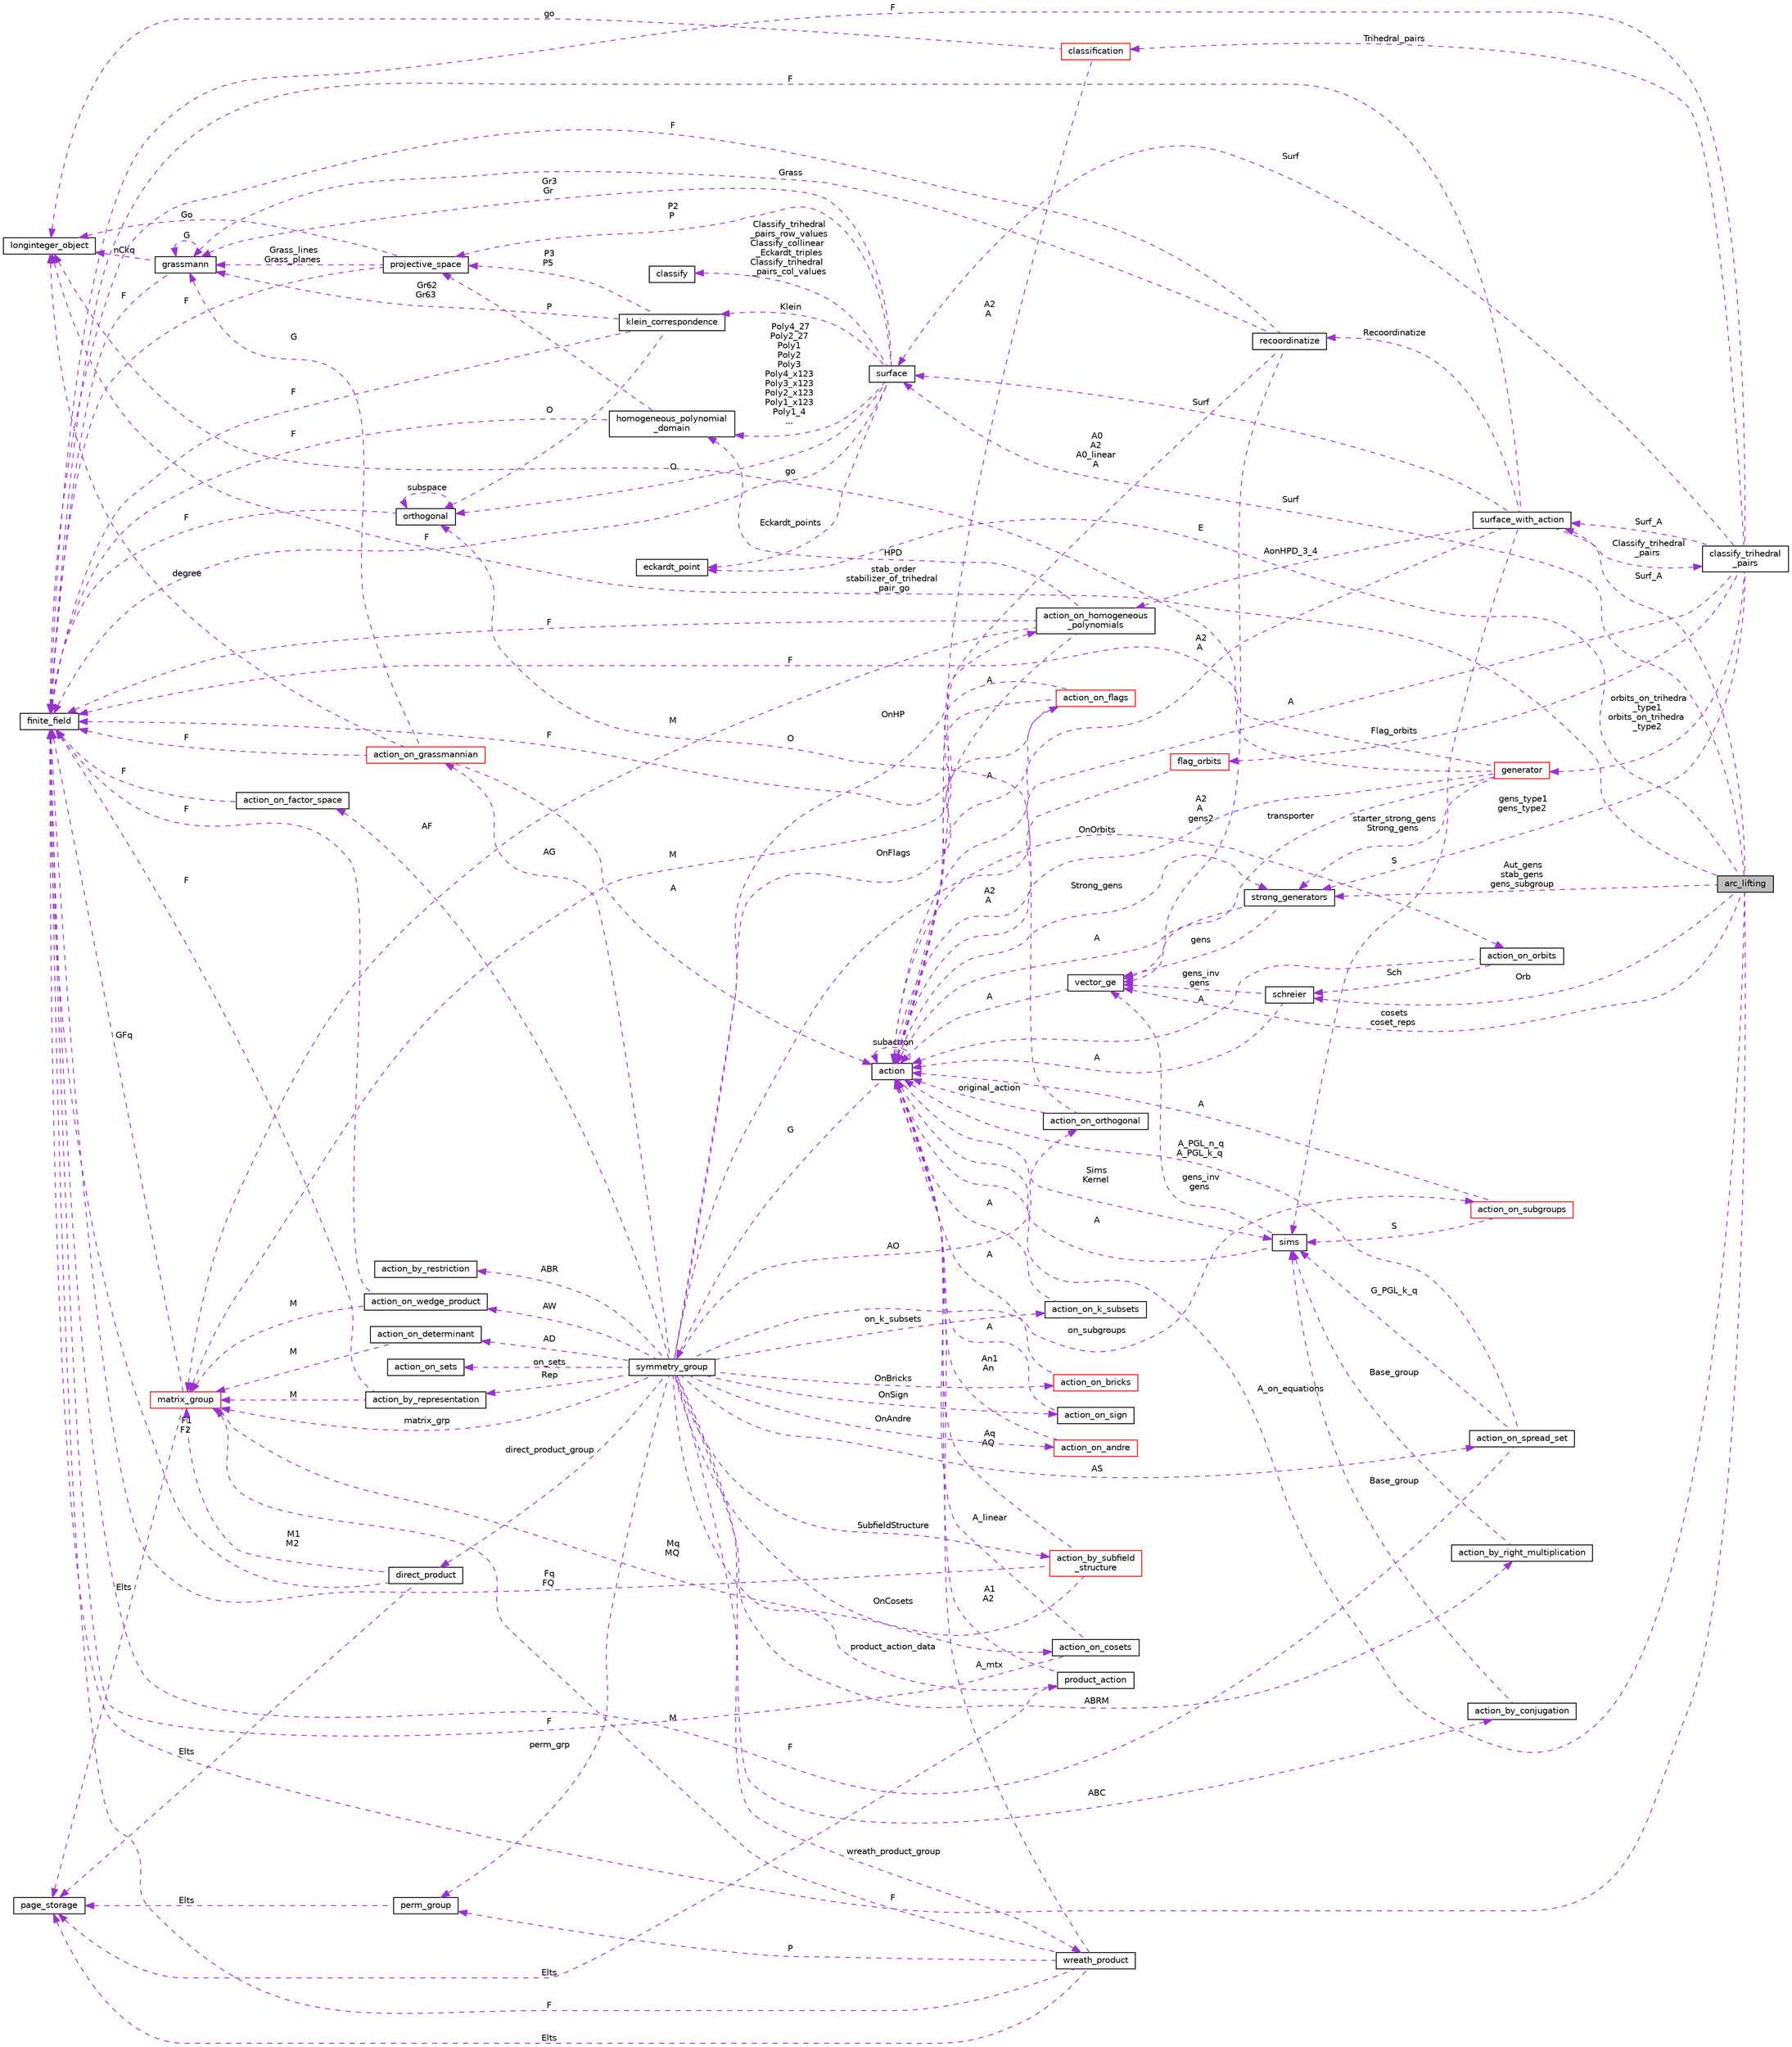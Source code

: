 digraph "arc_lifting"
{
  edge [fontname="Helvetica",fontsize="10",labelfontname="Helvetica",labelfontsize="10"];
  node [fontname="Helvetica",fontsize="10",shape=record];
  rankdir="LR";
  Node1 [label="arc_lifting",height=0.2,width=0.4,color="black", fillcolor="grey75", style="filled", fontcolor="black"];
  Node2 -> Node1 [dir="back",color="darkorchid3",fontsize="10",style="dashed",label=" stab_order\nstabilizer_of_trihedral\l_pair_go" ,fontname="Helvetica"];
  Node2 [label="longinteger_object",height=0.2,width=0.4,color="black", fillcolor="white", style="filled",URL="$dd/d7e/classlonginteger__object.html"];
  Node3 -> Node1 [dir="back",color="darkorchid3",fontsize="10",style="dashed",label=" A_on_equations" ,fontname="Helvetica"];
  Node3 [label="action",height=0.2,width=0.4,color="black", fillcolor="white", style="filled",URL="$d2/d86/classaction.html"];
  Node4 -> Node3 [dir="back",color="darkorchid3",fontsize="10",style="dashed",label=" G" ,fontname="Helvetica"];
  Node4 [label="symmetry_group",height=0.2,width=0.4,color="black", fillcolor="white", style="filled",URL="$dd/d3b/unionsymmetry__group.html"];
  Node5 -> Node4 [dir="back",color="darkorchid3",fontsize="10",style="dashed",label=" product_action_data" ,fontname="Helvetica"];
  Node5 [label="product_action",height=0.2,width=0.4,color="black", fillcolor="white", style="filled",URL="$d8/d74/classproduct__action.html"];
  Node6 -> Node5 [dir="back",color="darkorchid3",fontsize="10",style="dashed",label=" Elts" ,fontname="Helvetica"];
  Node6 [label="page_storage",height=0.2,width=0.4,color="black", fillcolor="white", style="filled",URL="$dc/d72/classpage__storage.html"];
  Node3 -> Node5 [dir="back",color="darkorchid3",fontsize="10",style="dashed",label=" A1\nA2" ,fontname="Helvetica"];
  Node7 -> Node4 [dir="back",color="darkorchid3",fontsize="10",style="dashed",label=" ABR" ,fontname="Helvetica"];
  Node7 [label="action_by_restriction",height=0.2,width=0.4,color="black", fillcolor="white", style="filled",URL="$d1/d7e/classaction__by__restriction.html"];
  Node8 -> Node4 [dir="back",color="darkorchid3",fontsize="10",style="dashed",label=" OnFlags" ,fontname="Helvetica"];
  Node8 [label="action_on_flags",height=0.2,width=0.4,color="red", fillcolor="white", style="filled",URL="$dd/dc4/classaction__on__flags.html"];
  Node3 -> Node8 [dir="back",color="darkorchid3",fontsize="10",style="dashed",label=" A" ,fontname="Helvetica"];
  Node9 -> Node8 [dir="back",color="darkorchid3",fontsize="10",style="dashed",label=" M" ,fontname="Helvetica"];
  Node9 [label="matrix_group",height=0.2,width=0.4,color="red", fillcolor="white", style="filled",URL="$d3/ded/classmatrix__group.html"];
  Node6 -> Node9 [dir="back",color="darkorchid3",fontsize="10",style="dashed",label=" Elts" ,fontname="Helvetica"];
  Node11 -> Node9 [dir="back",color="darkorchid3",fontsize="10",style="dashed",label=" GFq" ,fontname="Helvetica"];
  Node11 [label="finite_field",height=0.2,width=0.4,color="black", fillcolor="white", style="filled",URL="$df/d5a/classfinite__field.html"];
  Node11 -> Node8 [dir="back",color="darkorchid3",fontsize="10",style="dashed",label=" F" ,fontname="Helvetica"];
  Node14 -> Node4 [dir="back",color="darkorchid3",fontsize="10",style="dashed",label=" AW" ,fontname="Helvetica"];
  Node14 [label="action_on_wedge_product",height=0.2,width=0.4,color="black", fillcolor="white", style="filled",URL="$d0/deb/classaction__on__wedge__product.html"];
  Node9 -> Node14 [dir="back",color="darkorchid3",fontsize="10",style="dashed",label=" M" ,fontname="Helvetica"];
  Node11 -> Node14 [dir="back",color="darkorchid3",fontsize="10",style="dashed",label=" F" ,fontname="Helvetica"];
  Node15 -> Node4 [dir="back",color="darkorchid3",fontsize="10",style="dashed",label=" AF" ,fontname="Helvetica"];
  Node15 [label="action_on_factor_space",height=0.2,width=0.4,color="black", fillcolor="white", style="filled",URL="$d5/d25/classaction__on__factor__space.html"];
  Node11 -> Node15 [dir="back",color="darkorchid3",fontsize="10",style="dashed",label=" F" ,fontname="Helvetica"];
  Node16 -> Node4 [dir="back",color="darkorchid3",fontsize="10",style="dashed",label=" OnCosets" ,fontname="Helvetica"];
  Node16 [label="action_on_cosets",height=0.2,width=0.4,color="black", fillcolor="white", style="filled",URL="$d3/d72/classaction__on__cosets.html"];
  Node3 -> Node16 [dir="back",color="darkorchid3",fontsize="10",style="dashed",label=" A_linear" ,fontname="Helvetica"];
  Node11 -> Node16 [dir="back",color="darkorchid3",fontsize="10",style="dashed",label=" F" ,fontname="Helvetica"];
  Node17 -> Node4 [dir="back",color="darkorchid3",fontsize="10",style="dashed",label=" AO" ,fontname="Helvetica"];
  Node17 [label="action_on_orthogonal",height=0.2,width=0.4,color="black", fillcolor="white", style="filled",URL="$dc/d87/classaction__on__orthogonal.html"];
  Node3 -> Node17 [dir="back",color="darkorchid3",fontsize="10",style="dashed",label=" original_action" ,fontname="Helvetica"];
  Node18 -> Node17 [dir="back",color="darkorchid3",fontsize="10",style="dashed",label=" O" ,fontname="Helvetica"];
  Node18 [label="orthogonal",height=0.2,width=0.4,color="black", fillcolor="white", style="filled",URL="$d7/daa/classorthogonal.html"];
  Node18 -> Node18 [dir="back",color="darkorchid3",fontsize="10",style="dashed",label=" subspace" ,fontname="Helvetica"];
  Node11 -> Node18 [dir="back",color="darkorchid3",fontsize="10",style="dashed",label=" F" ,fontname="Helvetica"];
  Node19 -> Node4 [dir="back",color="darkorchid3",fontsize="10",style="dashed",label=" AG" ,fontname="Helvetica"];
  Node19 [label="action_on_grassmannian",height=0.2,width=0.4,color="red", fillcolor="white", style="filled",URL="$d9/ddf/classaction__on__grassmannian.html"];
  Node2 -> Node19 [dir="back",color="darkorchid3",fontsize="10",style="dashed",label=" degree" ,fontname="Helvetica"];
  Node3 -> Node19 [dir="back",color="darkorchid3",fontsize="10",style="dashed",label=" A" ,fontname="Helvetica"];
  Node13 -> Node19 [dir="back",color="darkorchid3",fontsize="10",style="dashed",label=" G" ,fontname="Helvetica"];
  Node13 [label="grassmann",height=0.2,width=0.4,color="black", fillcolor="white", style="filled",URL="$df/d02/classgrassmann.html"];
  Node2 -> Node13 [dir="back",color="darkorchid3",fontsize="10",style="dashed",label=" nCkq" ,fontname="Helvetica"];
  Node13 -> Node13 [dir="back",color="darkorchid3",fontsize="10",style="dashed",label=" G" ,fontname="Helvetica"];
  Node11 -> Node13 [dir="back",color="darkorchid3",fontsize="10",style="dashed",label=" F" ,fontname="Helvetica"];
  Node11 -> Node19 [dir="back",color="darkorchid3",fontsize="10",style="dashed",label=" F" ,fontname="Helvetica"];
  Node21 -> Node4 [dir="back",color="darkorchid3",fontsize="10",style="dashed",label=" OnHP" ,fontname="Helvetica"];
  Node21 [label="action_on_homogeneous\l_polynomials",height=0.2,width=0.4,color="black", fillcolor="white", style="filled",URL="$d5/dd4/classaction__on__homogeneous__polynomials.html"];
  Node3 -> Node21 [dir="back",color="darkorchid3",fontsize="10",style="dashed",label=" A" ,fontname="Helvetica"];
  Node9 -> Node21 [dir="back",color="darkorchid3",fontsize="10",style="dashed",label=" M" ,fontname="Helvetica"];
  Node11 -> Node21 [dir="back",color="darkorchid3",fontsize="10",style="dashed",label=" F" ,fontname="Helvetica"];
  Node22 -> Node21 [dir="back",color="darkorchid3",fontsize="10",style="dashed",label=" HPD" ,fontname="Helvetica"];
  Node22 [label="homogeneous_polynomial\l_domain",height=0.2,width=0.4,color="black", fillcolor="white", style="filled",URL="$d2/da7/classhomogeneous__polynomial__domain.html"];
  Node23 -> Node22 [dir="back",color="darkorchid3",fontsize="10",style="dashed",label=" P" ,fontname="Helvetica"];
  Node23 [label="projective_space",height=0.2,width=0.4,color="black", fillcolor="white", style="filled",URL="$d2/d17/classprojective__space.html"];
  Node2 -> Node23 [dir="back",color="darkorchid3",fontsize="10",style="dashed",label=" Go" ,fontname="Helvetica"];
  Node11 -> Node23 [dir="back",color="darkorchid3",fontsize="10",style="dashed",label=" F" ,fontname="Helvetica"];
  Node13 -> Node23 [dir="back",color="darkorchid3",fontsize="10",style="dashed",label=" Grass_lines\nGrass_planes" ,fontname="Helvetica"];
  Node11 -> Node22 [dir="back",color="darkorchid3",fontsize="10",style="dashed",label=" F" ,fontname="Helvetica"];
  Node24 -> Node4 [dir="back",color="darkorchid3",fontsize="10",style="dashed",label=" OnOrbits" ,fontname="Helvetica"];
  Node24 [label="action_on_orbits",height=0.2,width=0.4,color="black", fillcolor="white", style="filled",URL="$da/d89/classaction__on__orbits.html"];
  Node3 -> Node24 [dir="back",color="darkorchid3",fontsize="10",style="dashed",label=" A" ,fontname="Helvetica"];
  Node25 -> Node24 [dir="back",color="darkorchid3",fontsize="10",style="dashed",label=" Sch" ,fontname="Helvetica"];
  Node25 [label="schreier",height=0.2,width=0.4,color="black", fillcolor="white", style="filled",URL="$d3/dd6/classschreier.html"];
  Node3 -> Node25 [dir="back",color="darkorchid3",fontsize="10",style="dashed",label=" A" ,fontname="Helvetica"];
  Node26 -> Node25 [dir="back",color="darkorchid3",fontsize="10",style="dashed",label=" gens_inv\ngens" ,fontname="Helvetica"];
  Node26 [label="vector_ge",height=0.2,width=0.4,color="black", fillcolor="white", style="filled",URL="$d4/d6e/classvector__ge.html"];
  Node3 -> Node26 [dir="back",color="darkorchid3",fontsize="10",style="dashed",label=" A" ,fontname="Helvetica"];
  Node27 -> Node4 [dir="back",color="darkorchid3",fontsize="10",style="dashed",label=" AD" ,fontname="Helvetica"];
  Node27 [label="action_on_determinant",height=0.2,width=0.4,color="black", fillcolor="white", style="filled",URL="$d4/d32/classaction__on__determinant.html"];
  Node9 -> Node27 [dir="back",color="darkorchid3",fontsize="10",style="dashed",label=" M" ,fontname="Helvetica"];
  Node28 -> Node4 [dir="back",color="darkorchid3",fontsize="10",style="dashed",label=" on_k_subsets" ,fontname="Helvetica"];
  Node28 [label="action_on_k_subsets",height=0.2,width=0.4,color="black", fillcolor="white", style="filled",URL="$d3/d04/classaction__on__k__subsets.html"];
  Node3 -> Node28 [dir="back",color="darkorchid3",fontsize="10",style="dashed",label=" A" ,fontname="Helvetica"];
  Node29 -> Node4 [dir="back",color="darkorchid3",fontsize="10",style="dashed",label=" wreath_product_group" ,fontname="Helvetica"];
  Node29 [label="wreath_product",height=0.2,width=0.4,color="black", fillcolor="white", style="filled",URL="$d8/dfa/classwreath__product.html"];
  Node6 -> Node29 [dir="back",color="darkorchid3",fontsize="10",style="dashed",label=" Elts" ,fontname="Helvetica"];
  Node3 -> Node29 [dir="back",color="darkorchid3",fontsize="10",style="dashed",label=" A_mtx" ,fontname="Helvetica"];
  Node9 -> Node29 [dir="back",color="darkorchid3",fontsize="10",style="dashed",label=" M" ,fontname="Helvetica"];
  Node30 -> Node29 [dir="back",color="darkorchid3",fontsize="10",style="dashed",label=" P" ,fontname="Helvetica"];
  Node30 [label="perm_group",height=0.2,width=0.4,color="black", fillcolor="white", style="filled",URL="$df/d0a/classperm__group.html"];
  Node6 -> Node30 [dir="back",color="darkorchid3",fontsize="10",style="dashed",label=" Elts" ,fontname="Helvetica"];
  Node11 -> Node29 [dir="back",color="darkorchid3",fontsize="10",style="dashed",label=" F" ,fontname="Helvetica"];
  Node31 -> Node4 [dir="back",color="darkorchid3",fontsize="10",style="dashed",label=" on_subgroups" ,fontname="Helvetica"];
  Node31 [label="action_on_subgroups",height=0.2,width=0.4,color="red", fillcolor="white", style="filled",URL="$d6/da4/classaction__on__subgroups.html"];
  Node3 -> Node31 [dir="back",color="darkorchid3",fontsize="10",style="dashed",label=" A" ,fontname="Helvetica"];
  Node33 -> Node31 [dir="back",color="darkorchid3",fontsize="10",style="dashed",label=" S" ,fontname="Helvetica"];
  Node33 [label="sims",height=0.2,width=0.4,color="black", fillcolor="white", style="filled",URL="$d9/df3/classsims.html"];
  Node3 -> Node33 [dir="back",color="darkorchid3",fontsize="10",style="dashed",label=" A" ,fontname="Helvetica"];
  Node26 -> Node33 [dir="back",color="darkorchid3",fontsize="10",style="dashed",label=" gens_inv\ngens" ,fontname="Helvetica"];
  Node9 -> Node4 [dir="back",color="darkorchid3",fontsize="10",style="dashed",label=" matrix_grp" ,fontname="Helvetica"];
  Node34 -> Node4 [dir="back",color="darkorchid3",fontsize="10",style="dashed",label=" ABRM" ,fontname="Helvetica"];
  Node34 [label="action_by_right_multiplication",height=0.2,width=0.4,color="black", fillcolor="white", style="filled",URL="$d5/daa/classaction__by__right__multiplication.html"];
  Node33 -> Node34 [dir="back",color="darkorchid3",fontsize="10",style="dashed",label=" Base_group" ,fontname="Helvetica"];
  Node35 -> Node4 [dir="back",color="darkorchid3",fontsize="10",style="dashed",label=" direct_product_group" ,fontname="Helvetica"];
  Node35 [label="direct_product",height=0.2,width=0.4,color="black", fillcolor="white", style="filled",URL="$dc/daf/classdirect__product.html"];
  Node6 -> Node35 [dir="back",color="darkorchid3",fontsize="10",style="dashed",label=" Elts" ,fontname="Helvetica"];
  Node9 -> Node35 [dir="back",color="darkorchid3",fontsize="10",style="dashed",label=" M1\nM2" ,fontname="Helvetica"];
  Node11 -> Node35 [dir="back",color="darkorchid3",fontsize="10",style="dashed",label=" F1\nF2" ,fontname="Helvetica"];
  Node36 -> Node4 [dir="back",color="darkorchid3",fontsize="10",style="dashed",label=" OnBricks" ,fontname="Helvetica"];
  Node36 [label="action_on_bricks",height=0.2,width=0.4,color="red", fillcolor="white", style="filled",URL="$de/d56/classaction__on__bricks.html"];
  Node3 -> Node36 [dir="back",color="darkorchid3",fontsize="10",style="dashed",label=" A" ,fontname="Helvetica"];
  Node38 -> Node4 [dir="back",color="darkorchid3",fontsize="10",style="dashed",label=" ABC" ,fontname="Helvetica"];
  Node38 [label="action_by_conjugation",height=0.2,width=0.4,color="black", fillcolor="white", style="filled",URL="$d3/dda/classaction__by__conjugation.html"];
  Node33 -> Node38 [dir="back",color="darkorchid3",fontsize="10",style="dashed",label=" Base_group" ,fontname="Helvetica"];
  Node39 -> Node4 [dir="back",color="darkorchid3",fontsize="10",style="dashed",label=" OnSign" ,fontname="Helvetica"];
  Node39 [label="action_on_sign",height=0.2,width=0.4,color="black", fillcolor="white", style="filled",URL="$da/d06/classaction__on__sign.html"];
  Node3 -> Node39 [dir="back",color="darkorchid3",fontsize="10",style="dashed",label=" A" ,fontname="Helvetica"];
  Node40 -> Node4 [dir="back",color="darkorchid3",fontsize="10",style="dashed",label=" SubfieldStructure" ,fontname="Helvetica"];
  Node40 [label="action_by_subfield\l_structure",height=0.2,width=0.4,color="red", fillcolor="white", style="filled",URL="$dd/d67/classaction__by__subfield__structure.html"];
  Node3 -> Node40 [dir="back",color="darkorchid3",fontsize="10",style="dashed",label=" Aq\nAQ" ,fontname="Helvetica"];
  Node9 -> Node40 [dir="back",color="darkorchid3",fontsize="10",style="dashed",label=" Mq\nMQ" ,fontname="Helvetica"];
  Node11 -> Node40 [dir="back",color="darkorchid3",fontsize="10",style="dashed",label=" Fq\nFQ" ,fontname="Helvetica"];
  Node42 -> Node4 [dir="back",color="darkorchid3",fontsize="10",style="dashed",label=" on_sets" ,fontname="Helvetica"];
  Node42 [label="action_on_sets",height=0.2,width=0.4,color="black", fillcolor="white", style="filled",URL="$da/d37/classaction__on__sets.html"];
  Node30 -> Node4 [dir="back",color="darkorchid3",fontsize="10",style="dashed",label=" perm_grp" ,fontname="Helvetica"];
  Node43 -> Node4 [dir="back",color="darkorchid3",fontsize="10",style="dashed",label=" Rep" ,fontname="Helvetica"];
  Node43 [label="action_by_representation",height=0.2,width=0.4,color="black", fillcolor="white", style="filled",URL="$d1/d9d/classaction__by__representation.html"];
  Node9 -> Node43 [dir="back",color="darkorchid3",fontsize="10",style="dashed",label=" M" ,fontname="Helvetica"];
  Node11 -> Node43 [dir="back",color="darkorchid3",fontsize="10",style="dashed",label=" F" ,fontname="Helvetica"];
  Node44 -> Node4 [dir="back",color="darkorchid3",fontsize="10",style="dashed",label=" AS" ,fontname="Helvetica"];
  Node44 [label="action_on_spread_set",height=0.2,width=0.4,color="black", fillcolor="white", style="filled",URL="$d2/d7a/classaction__on__spread__set.html"];
  Node3 -> Node44 [dir="back",color="darkorchid3",fontsize="10",style="dashed",label=" A_PGL_n_q\nA_PGL_k_q" ,fontname="Helvetica"];
  Node33 -> Node44 [dir="back",color="darkorchid3",fontsize="10",style="dashed",label=" G_PGL_k_q" ,fontname="Helvetica"];
  Node11 -> Node44 [dir="back",color="darkorchid3",fontsize="10",style="dashed",label=" F" ,fontname="Helvetica"];
  Node45 -> Node4 [dir="back",color="darkorchid3",fontsize="10",style="dashed",label=" OnAndre" ,fontname="Helvetica"];
  Node45 [label="action_on_andre",height=0.2,width=0.4,color="red", fillcolor="white", style="filled",URL="$da/d32/classaction__on__andre.html"];
  Node3 -> Node45 [dir="back",color="darkorchid3",fontsize="10",style="dashed",label=" An1\nAn" ,fontname="Helvetica"];
  Node3 -> Node3 [dir="back",color="darkorchid3",fontsize="10",style="dashed",label=" subaction" ,fontname="Helvetica"];
  Node47 -> Node3 [dir="back",color="darkorchid3",fontsize="10",style="dashed",label=" Strong_gens" ,fontname="Helvetica"];
  Node47 [label="strong_generators",height=0.2,width=0.4,color="black", fillcolor="white", style="filled",URL="$dc/d09/classstrong__generators.html"];
  Node3 -> Node47 [dir="back",color="darkorchid3",fontsize="10",style="dashed",label=" A" ,fontname="Helvetica"];
  Node26 -> Node47 [dir="back",color="darkorchid3",fontsize="10",style="dashed",label=" gens" ,fontname="Helvetica"];
  Node33 -> Node3 [dir="back",color="darkorchid3",fontsize="10",style="dashed",label=" Sims\nKernel" ,fontname="Helvetica"];
  Node48 -> Node1 [dir="back",color="darkorchid3",fontsize="10",style="dashed",label=" E" ,fontname="Helvetica"];
  Node48 [label="eckardt_point",height=0.2,width=0.4,color="black", fillcolor="white", style="filled",URL="$d6/d2e/classeckardt__point.html"];
  Node49 -> Node1 [dir="back",color="darkorchid3",fontsize="10",style="dashed",label=" Surf" ,fontname="Helvetica"];
  Node49 [label="surface",height=0.2,width=0.4,color="black", fillcolor="white", style="filled",URL="$d5/d88/classsurface.html"];
  Node50 -> Node49 [dir="back",color="darkorchid3",fontsize="10",style="dashed",label=" Classify_trihedral\l_pairs_row_values\nClassify_collinear\l_Eckardt_triples\nClassify_trihedral\l_pairs_col_values" ,fontname="Helvetica"];
  Node50 [label="classify",height=0.2,width=0.4,color="black", fillcolor="white", style="filled",URL="$d9/d43/classclassify.html"];
  Node48 -> Node49 [dir="back",color="darkorchid3",fontsize="10",style="dashed",label=" Eckardt_points" ,fontname="Helvetica"];
  Node18 -> Node49 [dir="back",color="darkorchid3",fontsize="10",style="dashed",label=" O" ,fontname="Helvetica"];
  Node23 -> Node49 [dir="back",color="darkorchid3",fontsize="10",style="dashed",label=" P2\nP" ,fontname="Helvetica"];
  Node51 -> Node49 [dir="back",color="darkorchid3",fontsize="10",style="dashed",label=" Klein" ,fontname="Helvetica"];
  Node51 [label="klein_correspondence",height=0.2,width=0.4,color="black", fillcolor="white", style="filled",URL="$d7/d99/classklein__correspondence.html"];
  Node18 -> Node51 [dir="back",color="darkorchid3",fontsize="10",style="dashed",label=" O" ,fontname="Helvetica"];
  Node23 -> Node51 [dir="back",color="darkorchid3",fontsize="10",style="dashed",label=" P3\nP5" ,fontname="Helvetica"];
  Node13 -> Node51 [dir="back",color="darkorchid3",fontsize="10",style="dashed",label=" Gr62\nGr63" ,fontname="Helvetica"];
  Node11 -> Node51 [dir="back",color="darkorchid3",fontsize="10",style="dashed",label=" F" ,fontname="Helvetica"];
  Node13 -> Node49 [dir="back",color="darkorchid3",fontsize="10",style="dashed",label=" Gr3\nGr" ,fontname="Helvetica"];
  Node11 -> Node49 [dir="back",color="darkorchid3",fontsize="10",style="dashed",label=" F" ,fontname="Helvetica"];
  Node22 -> Node49 [dir="back",color="darkorchid3",fontsize="10",style="dashed",label=" Poly4_27\nPoly2_27\nPoly1\nPoly2\nPoly3\nPoly4_x123\nPoly3_x123\nPoly2_x123\nPoly1_x123\nPoly1_4\n..." ,fontname="Helvetica"];
  Node26 -> Node1 [dir="back",color="darkorchid3",fontsize="10",style="dashed",label=" cosets\ncoset_reps" ,fontname="Helvetica"];
  Node47 -> Node1 [dir="back",color="darkorchid3",fontsize="10",style="dashed",label=" Aut_gens\nstab_gens\ngens_subgroup" ,fontname="Helvetica"];
  Node25 -> Node1 [dir="back",color="darkorchid3",fontsize="10",style="dashed",label=" Orb" ,fontname="Helvetica"];
  Node52 -> Node1 [dir="back",color="darkorchid3",fontsize="10",style="dashed",label=" Surf_A" ,fontname="Helvetica"];
  Node52 [label="surface_with_action",height=0.2,width=0.4,color="black", fillcolor="white", style="filled",URL="$d8/df9/classsurface__with__action.html"];
  Node53 -> Node52 [dir="back",color="darkorchid3",fontsize="10",style="dashed",label=" Classify_trihedral\l_pairs" ,fontname="Helvetica"];
  Node53 [label="classify_trihedral\l_pairs",height=0.2,width=0.4,color="black", fillcolor="white", style="filled",URL="$d1/d21/classclassify__trihedral__pairs.html"];
  Node54 -> Node53 [dir="back",color="darkorchid3",fontsize="10",style="dashed",label=" orbits_on_trihedra\l_type1\norbits_on_trihedra\l_type2" ,fontname="Helvetica"];
  Node54 [label="generator",height=0.2,width=0.4,color="red", fillcolor="white", style="filled",URL="$d7/d73/classgenerator.html"];
  Node2 -> Node54 [dir="back",color="darkorchid3",fontsize="10",style="dashed",label=" go" ,fontname="Helvetica"];
  Node3 -> Node54 [dir="back",color="darkorchid3",fontsize="10",style="dashed",label=" A2\nA" ,fontname="Helvetica"];
  Node26 -> Node54 [dir="back",color="darkorchid3",fontsize="10",style="dashed",label=" transporter" ,fontname="Helvetica"];
  Node47 -> Node54 [dir="back",color="darkorchid3",fontsize="10",style="dashed",label=" starter_strong_gens\nStrong_gens" ,fontname="Helvetica"];
  Node11 -> Node54 [dir="back",color="darkorchid3",fontsize="10",style="dashed",label=" F" ,fontname="Helvetica"];
  Node57 -> Node53 [dir="back",color="darkorchid3",fontsize="10",style="dashed",label=" Flag_orbits" ,fontname="Helvetica"];
  Node57 [label="flag_orbits",height=0.2,width=0.4,color="red", fillcolor="white", style="filled",URL="$d4/d77/classflag__orbits.html"];
  Node3 -> Node57 [dir="back",color="darkorchid3",fontsize="10",style="dashed",label=" A2\nA" ,fontname="Helvetica"];
  Node3 -> Node53 [dir="back",color="darkorchid3",fontsize="10",style="dashed",label=" A" ,fontname="Helvetica"];
  Node49 -> Node53 [dir="back",color="darkorchid3",fontsize="10",style="dashed",label=" Surf" ,fontname="Helvetica"];
  Node59 -> Node53 [dir="back",color="darkorchid3",fontsize="10",style="dashed",label=" Trihedral_pairs" ,fontname="Helvetica"];
  Node59 [label="classification",height=0.2,width=0.4,color="red", fillcolor="white", style="filled",URL="$d0/dff/classclassification.html"];
  Node2 -> Node59 [dir="back",color="darkorchid3",fontsize="10",style="dashed",label=" go" ,fontname="Helvetica"];
  Node3 -> Node59 [dir="back",color="darkorchid3",fontsize="10",style="dashed",label=" A2\nA" ,fontname="Helvetica"];
  Node47 -> Node53 [dir="back",color="darkorchid3",fontsize="10",style="dashed",label=" gens_type1\ngens_type2" ,fontname="Helvetica"];
  Node52 -> Node53 [dir="back",color="darkorchid3",fontsize="10",style="dashed",label=" Surf_A" ,fontname="Helvetica"];
  Node11 -> Node53 [dir="back",color="darkorchid3",fontsize="10",style="dashed",label=" F" ,fontname="Helvetica"];
  Node3 -> Node52 [dir="back",color="darkorchid3",fontsize="10",style="dashed",label=" A2\nA" ,fontname="Helvetica"];
  Node21 -> Node52 [dir="back",color="darkorchid3",fontsize="10",style="dashed",label=" AonHPD_3_4" ,fontname="Helvetica"];
  Node49 -> Node52 [dir="back",color="darkorchid3",fontsize="10",style="dashed",label=" Surf" ,fontname="Helvetica"];
  Node61 -> Node52 [dir="back",color="darkorchid3",fontsize="10",style="dashed",label=" Recoordinatize" ,fontname="Helvetica"];
  Node61 [label="recoordinatize",height=0.2,width=0.4,color="black", fillcolor="white", style="filled",URL="$d3/d3c/classrecoordinatize.html"];
  Node3 -> Node61 [dir="back",color="darkorchid3",fontsize="10",style="dashed",label=" A0\nA2\nA0_linear\nA" ,fontname="Helvetica"];
  Node26 -> Node61 [dir="back",color="darkorchid3",fontsize="10",style="dashed",label=" gens2" ,fontname="Helvetica"];
  Node11 -> Node61 [dir="back",color="darkorchid3",fontsize="10",style="dashed",label=" F" ,fontname="Helvetica"];
  Node13 -> Node61 [dir="back",color="darkorchid3",fontsize="10",style="dashed",label=" Grass" ,fontname="Helvetica"];
  Node33 -> Node52 [dir="back",color="darkorchid3",fontsize="10",style="dashed",label=" S" ,fontname="Helvetica"];
  Node11 -> Node52 [dir="back",color="darkorchid3",fontsize="10",style="dashed",label=" F" ,fontname="Helvetica"];
  Node11 -> Node1 [dir="back",color="darkorchid3",fontsize="10",style="dashed",label=" F" ,fontname="Helvetica"];
}
